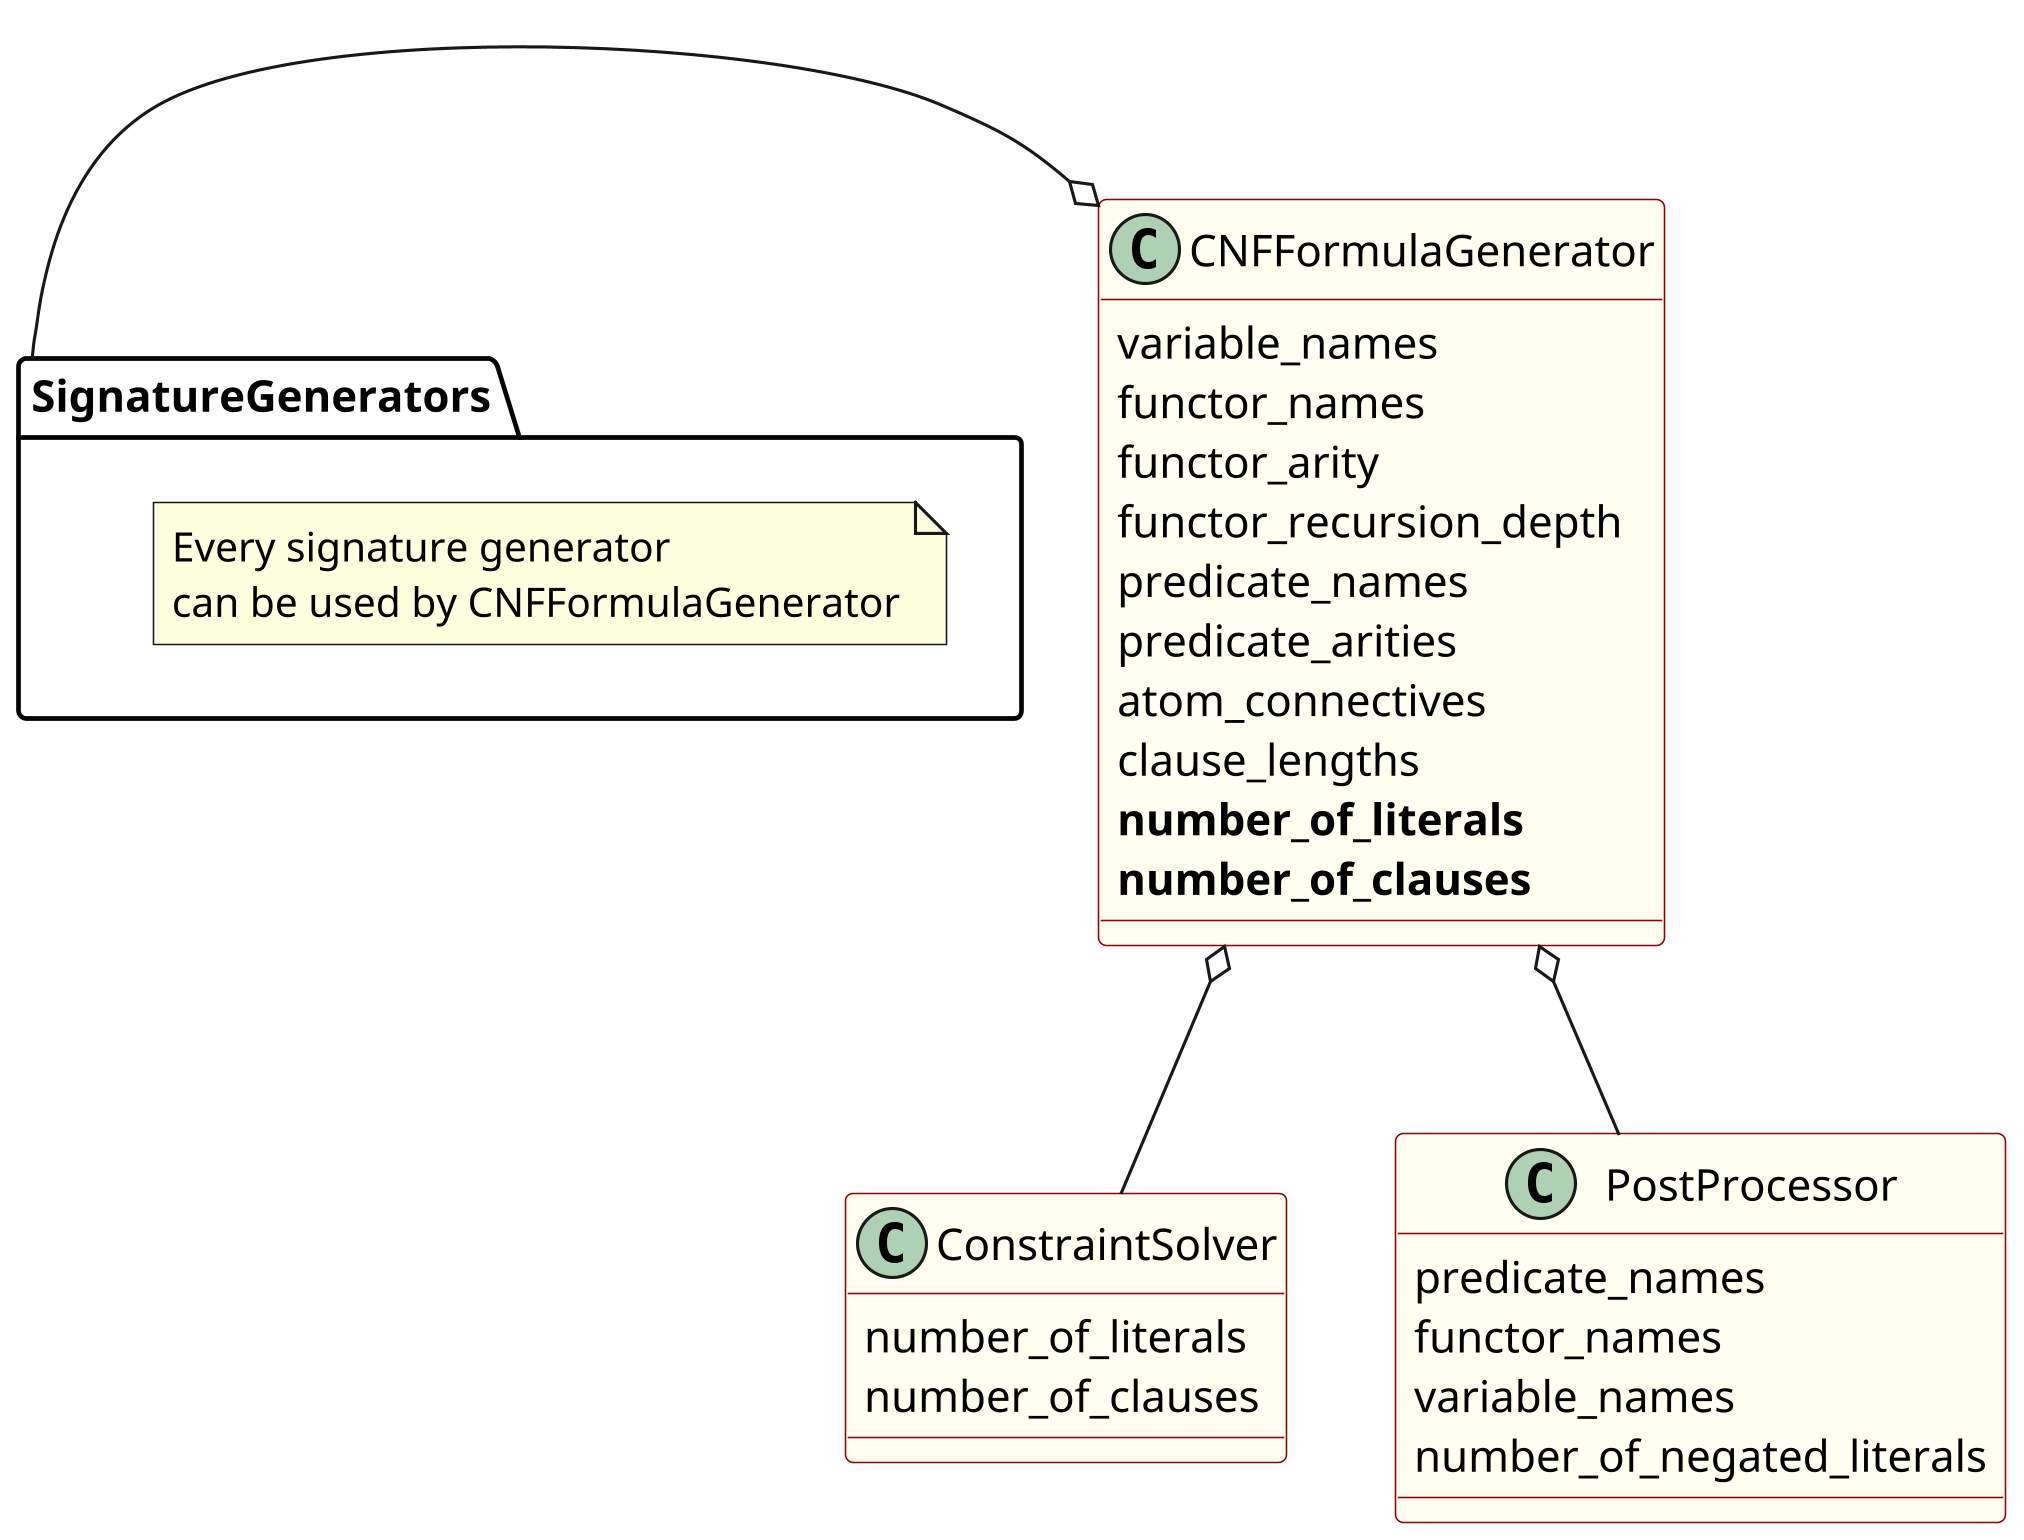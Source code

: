 
@startuml
skinparam dpi 300

skinparam class {
  backgroundColor Ivory
  borderColor DarkRed
}

package SignatureGenerators {
  note "Every signature generator \ncan be used by CNFFormulaGenerator" as N
 }

SignatureGenerators -o CNFFormulaGenerator
CNFFormulaGenerator o-- ConstraintSolver
CNFFormulaGenerator o-- PostProcessor 

class CNFFormulaGenerator {
  variable_names 
  functor_names 
  functor_arity 
  functor_recursion_depth 
  predicate_names
  predicate_arities
  atom_connectives
  clause_lengths 
  **number_of_literals**
  **number_of_clauses**
}

class ConstraintSolver {
  number_of_literals
  number_of_clauses
}

class PostProcessor {
  predicate_names
  functor_names
  variable_names
  number_of_negated_literals
}

@enduml
